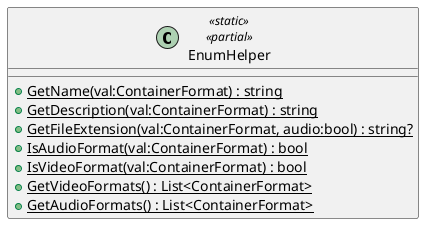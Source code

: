 @startuml
class EnumHelper <<static>> <<partial>> {
    + {static} GetName(val:ContainerFormat) : string
    + {static} GetDescription(val:ContainerFormat) : string
    + {static} GetFileExtension(val:ContainerFormat, audio:bool) : string?
    + {static} IsAudioFormat(val:ContainerFormat) : bool
    + {static} IsVideoFormat(val:ContainerFormat) : bool
    + {static} GetVideoFormats() : List<ContainerFormat>
    + {static} GetAudioFormats() : List<ContainerFormat>
}
@enduml
